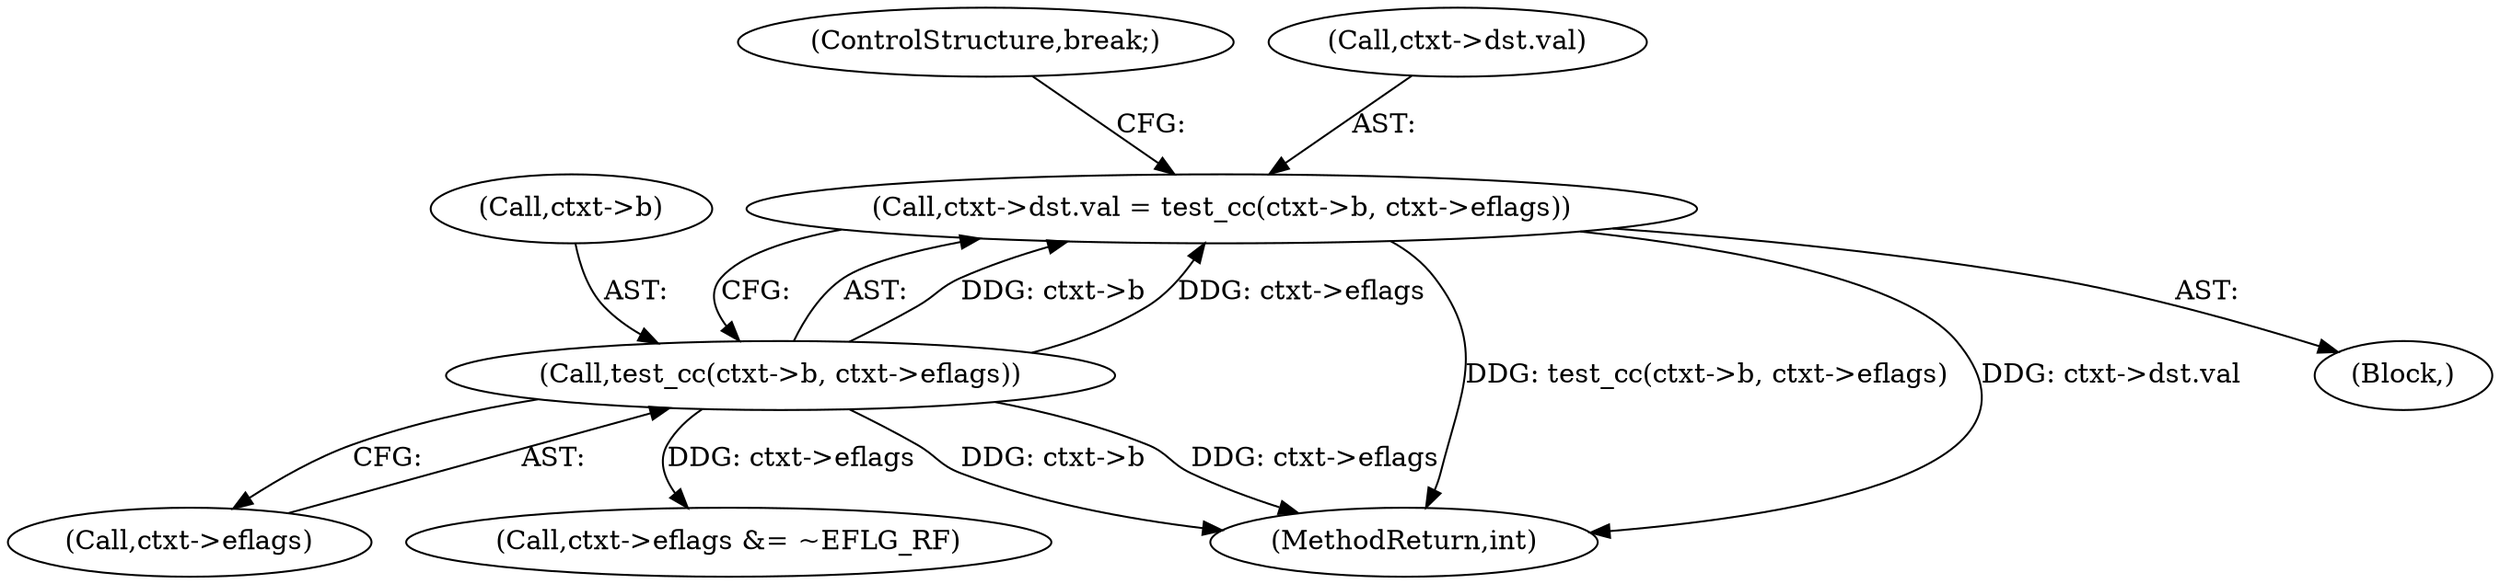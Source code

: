digraph "0_linux_234f3ce485d54017f15cf5e0699cff4100121601_8@pointer" {
"1001331" [label="(Call,ctxt->dst.val = test_cc(ctxt->b, ctxt->eflags))"];
"1001337" [label="(Call,test_cc(ctxt->b, ctxt->eflags))"];
"1001344" [label="(ControlStructure,break;)"];
"1001236" [label="(Block,)"];
"1001338" [label="(Call,ctxt->b)"];
"1001474" [label="(MethodReturn,int)"];
"1001341" [label="(Call,ctxt->eflags)"];
"1001331" [label="(Call,ctxt->dst.val = test_cc(ctxt->b, ctxt->eflags))"];
"1001337" [label="(Call,test_cc(ctxt->b, ctxt->eflags))"];
"1001181" [label="(Call,ctxt->eflags &= ~EFLG_RF)"];
"1001332" [label="(Call,ctxt->dst.val)"];
"1001331" -> "1001236"  [label="AST: "];
"1001331" -> "1001337"  [label="CFG: "];
"1001332" -> "1001331"  [label="AST: "];
"1001337" -> "1001331"  [label="AST: "];
"1001344" -> "1001331"  [label="CFG: "];
"1001331" -> "1001474"  [label="DDG: test_cc(ctxt->b, ctxt->eflags)"];
"1001331" -> "1001474"  [label="DDG: ctxt->dst.val"];
"1001337" -> "1001331"  [label="DDG: ctxt->b"];
"1001337" -> "1001331"  [label="DDG: ctxt->eflags"];
"1001337" -> "1001341"  [label="CFG: "];
"1001338" -> "1001337"  [label="AST: "];
"1001341" -> "1001337"  [label="AST: "];
"1001337" -> "1001474"  [label="DDG: ctxt->b"];
"1001337" -> "1001474"  [label="DDG: ctxt->eflags"];
"1001337" -> "1001181"  [label="DDG: ctxt->eflags"];
}
